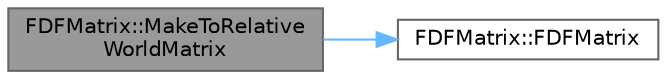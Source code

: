 digraph "FDFMatrix::MakeToRelativeWorldMatrix"
{
 // INTERACTIVE_SVG=YES
 // LATEX_PDF_SIZE
  bgcolor="transparent";
  edge [fontname=Helvetica,fontsize=10,labelfontname=Helvetica,labelfontsize=10];
  node [fontname=Helvetica,fontsize=10,shape=box,height=0.2,width=0.4];
  rankdir="LR";
  Node1 [id="Node000001",label="FDFMatrix::MakeToRelative\lWorldMatrix",height=0.2,width=0.4,color="gray40", fillcolor="grey60", style="filled", fontcolor="black",tooltip=" "];
  Node1 -> Node2 [id="edge1_Node000001_Node000002",color="steelblue1",style="solid",tooltip=" "];
  Node2 [id="Node000002",label="FDFMatrix::FDFMatrix",height=0.2,width=0.4,color="grey40", fillcolor="white", style="filled",URL="$db/d23/structFDFMatrix.html#a22071abbadc780d12dcc95c95fefd4bd",tooltip=" "];
}
